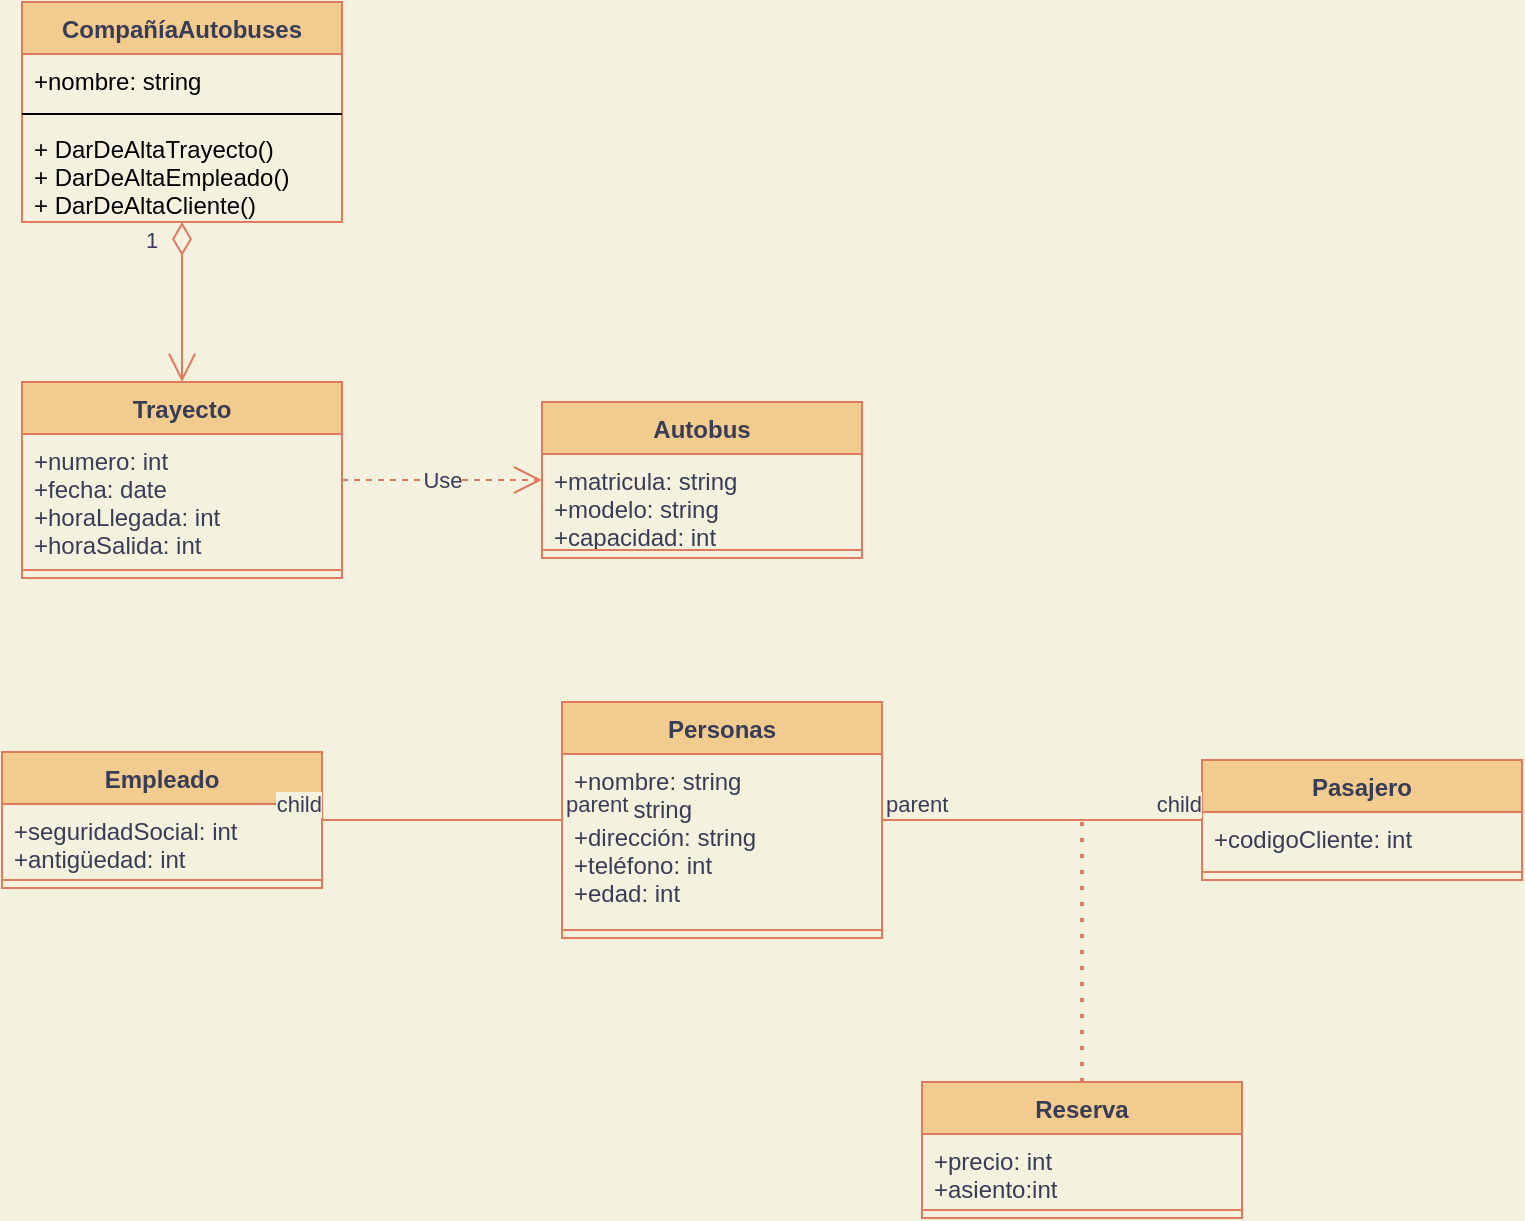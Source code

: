 <mxfile version="14.4.6" type="device"><diagram name="Page-1" id="c4acf3e9-155e-7222-9cf6-157b1a14988f"><mxGraphModel dx="1422" dy="762" grid="1" gridSize="10" guides="1" tooltips="1" connect="1" arrows="1" fold="1" page="1" pageScale="1" pageWidth="850" pageHeight="1100" background="#F4F1DE" math="0" shadow="0"><root><mxCell id="0"/><mxCell id="1" parent="0"/><mxCell id="1xLi0orB-ESkpspdzuYM-2" value="Trayecto" style="swimlane;fontStyle=1;align=center;verticalAlign=top;childLayout=stackLayout;horizontal=1;startSize=26;horizontalStack=0;resizeParent=1;resizeParentMax=0;resizeLast=0;collapsible=1;marginBottom=0;fillColor=#F2CC8F;strokeColor=#E07A5F;fontColor=#393C56;" parent="1" vertex="1"><mxGeometry x="60" y="240" width="160" height="98" as="geometry"/></mxCell><mxCell id="1xLi0orB-ESkpspdzuYM-3" value="+numero: int&#10;+fecha: date&#10;+horaLlegada: int&#10;+horaSalida: int" style="text;strokeColor=none;fillColor=none;align=left;verticalAlign=top;spacingLeft=4;spacingRight=4;overflow=hidden;rotatable=0;points=[[0,0.5],[1,0.5]];portConstraint=eastwest;fontColor=#393C56;" parent="1xLi0orB-ESkpspdzuYM-2" vertex="1"><mxGeometry y="26" width="160" height="64" as="geometry"/></mxCell><mxCell id="1xLi0orB-ESkpspdzuYM-4" value="" style="line;strokeWidth=1;fillColor=none;align=left;verticalAlign=middle;spacingTop=-1;spacingLeft=3;spacingRight=3;rotatable=0;labelPosition=right;points=[];portConstraint=eastwest;labelBackgroundColor=#F4F1DE;strokeColor=#E07A5F;fontColor=#393C56;" parent="1xLi0orB-ESkpspdzuYM-2" vertex="1"><mxGeometry y="90" width="160" height="8" as="geometry"/></mxCell><mxCell id="1xLi0orB-ESkpspdzuYM-10" value="1" style="endArrow=open;html=1;endSize=12;startArrow=diamondThin;startSize=14;startFill=0;edgeStyle=orthogonalEdgeStyle;align=left;verticalAlign=bottom;labelBackgroundColor=#F4F1DE;strokeColor=#E07A5F;fontColor=#393C56;" parent="1" source="1xLi0orB-ESkpspdzuYM-48" target="1xLi0orB-ESkpspdzuYM-2" edge="1"><mxGeometry x="-0.556" y="-20" relative="1" as="geometry"><mxPoint x="140" y="140" as="sourcePoint"/><mxPoint x="500" y="190" as="targetPoint"/><mxPoint as="offset"/></mxGeometry></mxCell><mxCell id="1xLi0orB-ESkpspdzuYM-14" value="Autobus" style="swimlane;fontStyle=1;align=center;verticalAlign=top;childLayout=stackLayout;horizontal=1;startSize=26;horizontalStack=0;resizeParent=1;resizeParentMax=0;resizeLast=0;collapsible=1;marginBottom=0;fillColor=#F2CC8F;strokeColor=#E07A5F;fontColor=#393C56;" parent="1" vertex="1"><mxGeometry x="320" y="250" width="160" height="78" as="geometry"/></mxCell><mxCell id="1xLi0orB-ESkpspdzuYM-15" value="+matricula: string&#10;+modelo: string&#10;+capacidad: int" style="text;strokeColor=none;fillColor=none;align=left;verticalAlign=top;spacingLeft=4;spacingRight=4;overflow=hidden;rotatable=0;points=[[0,0.5],[1,0.5]];portConstraint=eastwest;fontColor=#393C56;" parent="1xLi0orB-ESkpspdzuYM-14" vertex="1"><mxGeometry y="26" width="160" height="44" as="geometry"/></mxCell><mxCell id="1xLi0orB-ESkpspdzuYM-16" value="" style="line;strokeWidth=1;fillColor=none;align=left;verticalAlign=middle;spacingTop=-1;spacingLeft=3;spacingRight=3;rotatable=0;labelPosition=right;points=[];portConstraint=eastwest;labelBackgroundColor=#F4F1DE;strokeColor=#E07A5F;fontColor=#393C56;" parent="1xLi0orB-ESkpspdzuYM-14" vertex="1"><mxGeometry y="70" width="160" height="8" as="geometry"/></mxCell><mxCell id="1xLi0orB-ESkpspdzuYM-18" value="Use" style="endArrow=open;endSize=12;dashed=1;html=1;labelBackgroundColor=#F4F1DE;strokeColor=#E07A5F;fontColor=#393C56;" parent="1" source="1xLi0orB-ESkpspdzuYM-2" target="1xLi0orB-ESkpspdzuYM-14" edge="1"><mxGeometry width="160" relative="1" as="geometry"><mxPoint x="340" y="390" as="sourcePoint"/><mxPoint x="500" y="390" as="targetPoint"/></mxGeometry></mxCell><mxCell id="1xLi0orB-ESkpspdzuYM-19" value="Personas" style="swimlane;fontStyle=1;align=center;verticalAlign=top;childLayout=stackLayout;horizontal=1;startSize=26;horizontalStack=0;resizeParent=1;resizeParentMax=0;resizeLast=0;collapsible=1;marginBottom=0;fillColor=#F2CC8F;strokeColor=#E07A5F;fontColor=#393C56;" parent="1" vertex="1"><mxGeometry x="330" y="400" width="160" height="118" as="geometry"/></mxCell><mxCell id="1xLi0orB-ESkpspdzuYM-20" value="+nombre: string&#10;+dni: string&#10;+dirección: string&#10;+teléfono: int&#10;+edad: int" style="text;strokeColor=none;fillColor=none;align=left;verticalAlign=top;spacingLeft=4;spacingRight=4;overflow=hidden;rotatable=0;points=[[0,0.5],[1,0.5]];portConstraint=eastwest;fontColor=#393C56;" parent="1xLi0orB-ESkpspdzuYM-19" vertex="1"><mxGeometry y="26" width="160" height="84" as="geometry"/></mxCell><mxCell id="1xLi0orB-ESkpspdzuYM-21" value="" style="line;strokeWidth=1;fillColor=none;align=left;verticalAlign=middle;spacingTop=-1;spacingLeft=3;spacingRight=3;rotatable=0;labelPosition=right;points=[];portConstraint=eastwest;labelBackgroundColor=#F4F1DE;strokeColor=#E07A5F;fontColor=#393C56;" parent="1xLi0orB-ESkpspdzuYM-19" vertex="1"><mxGeometry y="110" width="160" height="8" as="geometry"/></mxCell><mxCell id="1xLi0orB-ESkpspdzuYM-23" value="Empleado" style="swimlane;fontStyle=1;align=center;verticalAlign=top;childLayout=stackLayout;horizontal=1;startSize=26;horizontalStack=0;resizeParent=1;resizeParentMax=0;resizeLast=0;collapsible=1;marginBottom=0;fillColor=#F2CC8F;strokeColor=#E07A5F;fontColor=#393C56;" parent="1" vertex="1"><mxGeometry x="50" y="425" width="160" height="68" as="geometry"/></mxCell><mxCell id="1xLi0orB-ESkpspdzuYM-24" value="+seguridadSocial: int&#10;+antigüedad: int" style="text;strokeColor=none;fillColor=none;align=left;verticalAlign=top;spacingLeft=4;spacingRight=4;overflow=hidden;rotatable=0;points=[[0,0.5],[1,0.5]];portConstraint=eastwest;fontColor=#393C56;" parent="1xLi0orB-ESkpspdzuYM-23" vertex="1"><mxGeometry y="26" width="160" height="34" as="geometry"/></mxCell><mxCell id="1xLi0orB-ESkpspdzuYM-25" value="" style="line;strokeWidth=1;fillColor=none;align=left;verticalAlign=middle;spacingTop=-1;spacingLeft=3;spacingRight=3;rotatable=0;labelPosition=right;points=[];portConstraint=eastwest;labelBackgroundColor=#F4F1DE;strokeColor=#E07A5F;fontColor=#393C56;" parent="1xLi0orB-ESkpspdzuYM-23" vertex="1"><mxGeometry y="60" width="160" height="8" as="geometry"/></mxCell><mxCell id="1xLi0orB-ESkpspdzuYM-27" value="Pasajero" style="swimlane;fontStyle=1;align=center;verticalAlign=top;childLayout=stackLayout;horizontal=1;startSize=26;horizontalStack=0;resizeParent=1;resizeParentMax=0;resizeLast=0;collapsible=1;marginBottom=0;fillColor=#F2CC8F;strokeColor=#E07A5F;fontColor=#393C56;" parent="1" vertex="1"><mxGeometry x="650" y="429" width="160" height="60" as="geometry"/></mxCell><mxCell id="1xLi0orB-ESkpspdzuYM-28" value="+codigoCliente: int" style="text;strokeColor=none;fillColor=none;align=left;verticalAlign=top;spacingLeft=4;spacingRight=4;overflow=hidden;rotatable=0;points=[[0,0.5],[1,0.5]];portConstraint=eastwest;fontColor=#393C56;" parent="1xLi0orB-ESkpspdzuYM-27" vertex="1"><mxGeometry y="26" width="160" height="26" as="geometry"/></mxCell><mxCell id="1xLi0orB-ESkpspdzuYM-29" value="" style="line;strokeWidth=1;fillColor=none;align=left;verticalAlign=middle;spacingTop=-1;spacingLeft=3;spacingRight=3;rotatable=0;labelPosition=right;points=[];portConstraint=eastwest;labelBackgroundColor=#F4F1DE;strokeColor=#E07A5F;fontColor=#393C56;" parent="1xLi0orB-ESkpspdzuYM-27" vertex="1"><mxGeometry y="52" width="160" height="8" as="geometry"/></mxCell><mxCell id="1xLi0orB-ESkpspdzuYM-31" value="" style="endArrow=none;html=1;edgeStyle=orthogonalEdgeStyle;labelBackgroundColor=#F4F1DE;strokeColor=#E07A5F;fontColor=#393C56;" parent="1" source="1xLi0orB-ESkpspdzuYM-19" target="1xLi0orB-ESkpspdzuYM-23" edge="1"><mxGeometry relative="1" as="geometry"><mxPoint x="340" y="390" as="sourcePoint"/><mxPoint x="500" y="390" as="targetPoint"/></mxGeometry></mxCell><mxCell id="1xLi0orB-ESkpspdzuYM-32" value="parent" style="edgeLabel;resizable=0;html=1;align=left;verticalAlign=bottom;labelBackgroundColor=#F4F1DE;fontColor=#393C56;" parent="1xLi0orB-ESkpspdzuYM-31" connectable="0" vertex="1"><mxGeometry x="-1" relative="1" as="geometry"/></mxCell><mxCell id="1xLi0orB-ESkpspdzuYM-33" value="child" style="edgeLabel;resizable=0;html=1;align=right;verticalAlign=bottom;labelBackgroundColor=#F4F1DE;fontColor=#393C56;" parent="1xLi0orB-ESkpspdzuYM-31" connectable="0" vertex="1"><mxGeometry x="1" relative="1" as="geometry"/></mxCell><mxCell id="1xLi0orB-ESkpspdzuYM-34" value="" style="endArrow=none;html=1;edgeStyle=orthogonalEdgeStyle;labelBackgroundColor=#F4F1DE;strokeColor=#E07A5F;fontColor=#393C56;" parent="1" source="1xLi0orB-ESkpspdzuYM-19" target="1xLi0orB-ESkpspdzuYM-27" edge="1"><mxGeometry relative="1" as="geometry"><mxPoint x="340" y="390" as="sourcePoint"/><mxPoint x="680" y="580" as="targetPoint"/></mxGeometry></mxCell><mxCell id="1xLi0orB-ESkpspdzuYM-35" value="parent" style="edgeLabel;resizable=0;html=1;align=left;verticalAlign=bottom;labelBackgroundColor=#F4F1DE;fontColor=#393C56;" parent="1xLi0orB-ESkpspdzuYM-34" connectable="0" vertex="1"><mxGeometry x="-1" relative="1" as="geometry"/></mxCell><mxCell id="1xLi0orB-ESkpspdzuYM-36" value="child" style="edgeLabel;resizable=0;html=1;align=right;verticalAlign=bottom;labelBackgroundColor=#F4F1DE;fontColor=#393C56;" parent="1xLi0orB-ESkpspdzuYM-34" connectable="0" vertex="1"><mxGeometry x="1" relative="1" as="geometry"/></mxCell><mxCell id="1xLi0orB-ESkpspdzuYM-40" value="" style="endArrow=none;dashed=1;html=1;dashPattern=1 3;strokeWidth=2;labelBackgroundColor=#F4F1DE;strokeColor=#E07A5F;fontColor=#393C56;" parent="1" target="1xLi0orB-ESkpspdzuYM-41" edge="1"><mxGeometry width="50" height="50" relative="1" as="geometry"><mxPoint x="590" y="460" as="sourcePoint"/><mxPoint x="580" y="460" as="targetPoint"/></mxGeometry></mxCell><mxCell id="1xLi0orB-ESkpspdzuYM-41" value="Reserva" style="swimlane;fontStyle=1;align=center;verticalAlign=top;childLayout=stackLayout;horizontal=1;startSize=26;horizontalStack=0;resizeParent=1;resizeParentMax=0;resizeLast=0;collapsible=1;marginBottom=0;fillColor=#F2CC8F;strokeColor=#E07A5F;fontColor=#393C56;" parent="1" vertex="1"><mxGeometry x="510" y="590" width="160" height="68" as="geometry"/></mxCell><mxCell id="1xLi0orB-ESkpspdzuYM-42" value="+precio: int&#10;+asiento:int&#10;" style="text;strokeColor=none;fillColor=none;align=left;verticalAlign=top;spacingLeft=4;spacingRight=4;overflow=hidden;rotatable=0;points=[[0,0.5],[1,0.5]];portConstraint=eastwest;fontColor=#393C56;" parent="1xLi0orB-ESkpspdzuYM-41" vertex="1"><mxGeometry y="26" width="160" height="34" as="geometry"/></mxCell><mxCell id="1xLi0orB-ESkpspdzuYM-43" value="" style="line;strokeWidth=1;fillColor=none;align=left;verticalAlign=middle;spacingTop=-1;spacingLeft=3;spacingRight=3;rotatable=0;labelPosition=right;points=[];portConstraint=eastwest;labelBackgroundColor=#F4F1DE;strokeColor=#E07A5F;fontColor=#393C56;" parent="1xLi0orB-ESkpspdzuYM-41" vertex="1"><mxGeometry y="60" width="160" height="8" as="geometry"/></mxCell><mxCell id="1xLi0orB-ESkpspdzuYM-48" value="CompañíaAutobuses" style="swimlane;fontStyle=1;align=center;verticalAlign=top;childLayout=stackLayout;horizontal=1;startSize=26;horizontalStack=0;resizeParent=1;resizeParentMax=0;resizeLast=0;collapsible=1;marginBottom=0;strokeColor=#E07A5F;fillColor=#F2CC8F;fontColor=#393C56;" parent="1" vertex="1"><mxGeometry x="60" y="50" width="160" height="110" as="geometry"/></mxCell><mxCell id="1xLi0orB-ESkpspdzuYM-49" value="+nombre: string" style="text;strokeColor=none;fillColor=none;align=left;verticalAlign=top;spacingLeft=4;spacingRight=4;overflow=hidden;rotatable=0;points=[[0,0.5],[1,0.5]];portConstraint=eastwest;" parent="1xLi0orB-ESkpspdzuYM-48" vertex="1"><mxGeometry y="26" width="160" height="26" as="geometry"/></mxCell><mxCell id="1xLi0orB-ESkpspdzuYM-50" value="" style="line;strokeWidth=1;fillColor=none;align=left;verticalAlign=middle;spacingTop=-1;spacingLeft=3;spacingRight=3;rotatable=0;labelPosition=right;points=[];portConstraint=eastwest;" parent="1xLi0orB-ESkpspdzuYM-48" vertex="1"><mxGeometry y="52" width="160" height="8" as="geometry"/></mxCell><mxCell id="1xLi0orB-ESkpspdzuYM-51" value="+ DarDeAltaTrayecto()&#10;+ DarDeAltaEmpleado()&#10;+ DarDeAltaCliente()" style="text;strokeColor=none;fillColor=none;align=left;verticalAlign=top;spacingLeft=4;spacingRight=4;overflow=hidden;rotatable=0;points=[[0,0.5],[1,0.5]];portConstraint=eastwest;" parent="1xLi0orB-ESkpspdzuYM-48" vertex="1"><mxGeometry y="60" width="160" height="50" as="geometry"/></mxCell></root></mxGraphModel></diagram></mxfile>